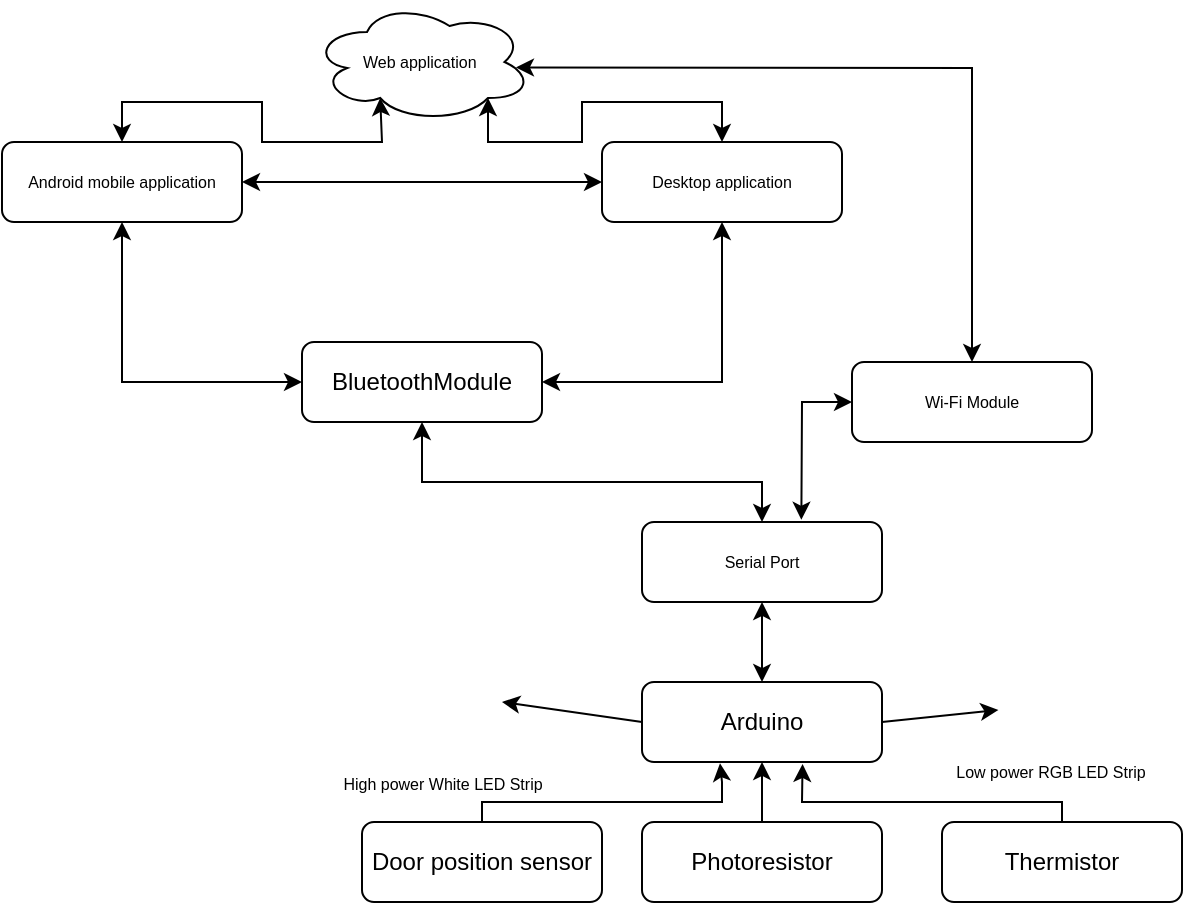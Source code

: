 <mxfile version="19.0.0" type="github">
  <diagram id="C5RBs43oDa-KdzZeNtuy" name="Page-1">
    <mxGraphModel dx="981" dy="548" grid="1" gridSize="10" guides="1" tooltips="1" connect="1" arrows="1" fold="1" page="1" pageScale="1" pageWidth="827" pageHeight="1169" math="0" shadow="0">
      <root>
        <mxCell id="WIyWlLk6GJQsqaUBKTNV-0" />
        <mxCell id="WIyWlLk6GJQsqaUBKTNV-1" parent="WIyWlLk6GJQsqaUBKTNV-0" />
        <mxCell id="WIyWlLk6GJQsqaUBKTNV-3" value="BluetoothModule" style="rounded=1;whiteSpace=wrap;html=1;fontSize=12;glass=0;strokeWidth=1;shadow=0;" parent="WIyWlLk6GJQsqaUBKTNV-1" vertex="1">
          <mxGeometry x="270" y="170" width="120" height="40" as="geometry" />
        </mxCell>
        <mxCell id="4571ESCaGWZOCcR15NVQ-0" value="Arduino" style="rounded=1;whiteSpace=wrap;html=1;fontSize=12;glass=0;strokeWidth=1;shadow=0;" vertex="1" parent="WIyWlLk6GJQsqaUBKTNV-1">
          <mxGeometry x="440" y="340" width="120" height="40" as="geometry" />
        </mxCell>
        <mxCell id="4571ESCaGWZOCcR15NVQ-2" value="Door position sensor" style="rounded=1;whiteSpace=wrap;html=1;" vertex="1" parent="WIyWlLk6GJQsqaUBKTNV-1">
          <mxGeometry x="300" y="410" width="120" height="40" as="geometry" />
        </mxCell>
        <mxCell id="4571ESCaGWZOCcR15NVQ-3" value="" style="endArrow=classic;html=1;rounded=0;entryX=0.325;entryY=1.017;entryDx=0;entryDy=0;entryPerimeter=0;" edge="1" parent="WIyWlLk6GJQsqaUBKTNV-1" target="4571ESCaGWZOCcR15NVQ-0">
          <mxGeometry width="50" height="50" relative="1" as="geometry">
            <mxPoint x="360" y="410" as="sourcePoint" />
            <mxPoint x="630" y="330" as="targetPoint" />
            <Array as="points">
              <mxPoint x="360" y="400" />
              <mxPoint x="480" y="400" />
              <mxPoint x="480" y="390" />
            </Array>
          </mxGeometry>
        </mxCell>
        <mxCell id="4571ESCaGWZOCcR15NVQ-4" value="Photoresistor" style="rounded=1;whiteSpace=wrap;html=1;" vertex="1" parent="WIyWlLk6GJQsqaUBKTNV-1">
          <mxGeometry x="440" y="410" width="120" height="40" as="geometry" />
        </mxCell>
        <mxCell id="4571ESCaGWZOCcR15NVQ-5" value="" style="endArrow=classic;html=1;rounded=0;exitX=0.5;exitY=0;exitDx=0;exitDy=0;entryX=0.5;entryY=1;entryDx=0;entryDy=0;" edge="1" parent="WIyWlLk6GJQsqaUBKTNV-1" source="4571ESCaGWZOCcR15NVQ-4" target="4571ESCaGWZOCcR15NVQ-0">
          <mxGeometry width="50" height="50" relative="1" as="geometry">
            <mxPoint x="580" y="380" as="sourcePoint" />
            <mxPoint x="630" y="330" as="targetPoint" />
          </mxGeometry>
        </mxCell>
        <mxCell id="4571ESCaGWZOCcR15NVQ-6" value="Thermistor" style="rounded=1;whiteSpace=wrap;html=1;" vertex="1" parent="WIyWlLk6GJQsqaUBKTNV-1">
          <mxGeometry x="590" y="410" width="120" height="40" as="geometry" />
        </mxCell>
        <mxCell id="4571ESCaGWZOCcR15NVQ-7" value="" style="endArrow=classic;html=1;rounded=0;exitX=0.5;exitY=0;exitDx=0;exitDy=0;entryX=0.669;entryY=1.025;entryDx=0;entryDy=0;entryPerimeter=0;" edge="1" parent="WIyWlLk6GJQsqaUBKTNV-1" source="4571ESCaGWZOCcR15NVQ-6" target="4571ESCaGWZOCcR15NVQ-0">
          <mxGeometry width="50" height="50" relative="1" as="geometry">
            <mxPoint x="580" y="380" as="sourcePoint" />
            <mxPoint x="630" y="330" as="targetPoint" />
            <Array as="points">
              <mxPoint x="650" y="400" />
              <mxPoint x="520" y="400" />
            </Array>
          </mxGeometry>
        </mxCell>
        <mxCell id="4571ESCaGWZOCcR15NVQ-11" value="" style="endArrow=classic;html=1;rounded=0;fontSize=8;entryX=-0.037;entryY=0.583;entryDx=0;entryDy=0;entryPerimeter=0;" edge="1" parent="WIyWlLk6GJQsqaUBKTNV-1" target="4571ESCaGWZOCcR15NVQ-12">
          <mxGeometry width="50" height="50" relative="1" as="geometry">
            <mxPoint x="560" y="360" as="sourcePoint" />
            <mxPoint x="620" y="360" as="targetPoint" />
          </mxGeometry>
        </mxCell>
        <mxCell id="4571ESCaGWZOCcR15NVQ-12" value="Low power RGB LED Strip" style="shape=image;html=1;verticalAlign=top;verticalLabelPosition=bottom;labelBackgroundColor=#ffffff;imageAspect=0;aspect=fixed;image=https://cdn2.iconfinder.com/data/icons/boxicons-solid-vol-1/24/bxs-bulb-128.png;fontSize=8;" vertex="1" parent="WIyWlLk6GJQsqaUBKTNV-1">
          <mxGeometry x="620" y="326" width="48" height="48" as="geometry" />
        </mxCell>
        <mxCell id="4571ESCaGWZOCcR15NVQ-13" value="High power White LED Strip" style="shape=image;html=1;verticalAlign=top;verticalLabelPosition=bottom;labelBackgroundColor=#ffffff;imageAspect=0;aspect=fixed;image=https://cdn2.iconfinder.com/data/icons/valentine-day-16/512/686_bulb_love_heart_wedding_valentine_valentines_day_love-128.png;fontSize=8;" vertex="1" parent="WIyWlLk6GJQsqaUBKTNV-1">
          <mxGeometry x="310" y="320" width="60" height="60" as="geometry" />
        </mxCell>
        <mxCell id="4571ESCaGWZOCcR15NVQ-14" value="" style="endArrow=classic;html=1;rounded=0;fontSize=8;exitX=0;exitY=0.5;exitDx=0;exitDy=0;entryX=1;entryY=0.5;entryDx=0;entryDy=0;" edge="1" parent="WIyWlLk6GJQsqaUBKTNV-1" source="4571ESCaGWZOCcR15NVQ-0" target="4571ESCaGWZOCcR15NVQ-13">
          <mxGeometry width="50" height="50" relative="1" as="geometry">
            <mxPoint x="460" y="340" as="sourcePoint" />
            <mxPoint x="510" y="290" as="targetPoint" />
          </mxGeometry>
        </mxCell>
        <mxCell id="4571ESCaGWZOCcR15NVQ-15" value="Android mobile application" style="rounded=1;whiteSpace=wrap;html=1;fontSize=8;" vertex="1" parent="WIyWlLk6GJQsqaUBKTNV-1">
          <mxGeometry x="120" y="70" width="120" height="40" as="geometry" />
        </mxCell>
        <mxCell id="4571ESCaGWZOCcR15NVQ-16" value="Desktop application" style="rounded=1;whiteSpace=wrap;html=1;fontSize=8;" vertex="1" parent="WIyWlLk6GJQsqaUBKTNV-1">
          <mxGeometry x="420" y="70" width="120" height="40" as="geometry" />
        </mxCell>
        <mxCell id="4571ESCaGWZOCcR15NVQ-17" value="" style="endArrow=classic;startArrow=classic;html=1;rounded=0;fontSize=8;entryX=0.5;entryY=1;entryDx=0;entryDy=0;exitX=0;exitY=0.5;exitDx=0;exitDy=0;" edge="1" parent="WIyWlLk6GJQsqaUBKTNV-1" source="WIyWlLk6GJQsqaUBKTNV-3" target="4571ESCaGWZOCcR15NVQ-15">
          <mxGeometry width="50" height="50" relative="1" as="geometry">
            <mxPoint x="220" y="200" as="sourcePoint" />
            <mxPoint x="270" y="120" as="targetPoint" />
            <Array as="points">
              <mxPoint x="180" y="190" />
            </Array>
          </mxGeometry>
        </mxCell>
        <mxCell id="4571ESCaGWZOCcR15NVQ-19" value="" style="endArrow=classic;startArrow=classic;html=1;rounded=0;fontSize=8;entryX=0.5;entryY=1;entryDx=0;entryDy=0;exitX=1;exitY=0.5;exitDx=0;exitDy=0;" edge="1" parent="WIyWlLk6GJQsqaUBKTNV-1" source="WIyWlLk6GJQsqaUBKTNV-3" target="4571ESCaGWZOCcR15NVQ-16">
          <mxGeometry width="50" height="50" relative="1" as="geometry">
            <mxPoint x="400" y="180" as="sourcePoint" />
            <mxPoint x="450" y="130" as="targetPoint" />
            <Array as="points">
              <mxPoint x="480" y="190" />
            </Array>
          </mxGeometry>
        </mxCell>
        <mxCell id="4571ESCaGWZOCcR15NVQ-20" value="Web application&amp;nbsp;" style="ellipse;shape=cloud;whiteSpace=wrap;html=1;fontSize=8;" vertex="1" parent="WIyWlLk6GJQsqaUBKTNV-1">
          <mxGeometry x="275" width="110" height="60" as="geometry" />
        </mxCell>
        <mxCell id="4571ESCaGWZOCcR15NVQ-23" value="Serial Port" style="rounded=1;whiteSpace=wrap;html=1;fontSize=8;" vertex="1" parent="WIyWlLk6GJQsqaUBKTNV-1">
          <mxGeometry x="440" y="260" width="120" height="40" as="geometry" />
        </mxCell>
        <mxCell id="4571ESCaGWZOCcR15NVQ-25" value="" style="endArrow=classic;startArrow=classic;html=1;rounded=0;fontSize=8;entryX=0.5;entryY=1;entryDx=0;entryDy=0;exitX=0.5;exitY=0;exitDx=0;exitDy=0;" edge="1" parent="WIyWlLk6GJQsqaUBKTNV-1" source="4571ESCaGWZOCcR15NVQ-23" target="WIyWlLk6GJQsqaUBKTNV-3">
          <mxGeometry width="50" height="50" relative="1" as="geometry">
            <mxPoint x="220" y="210" as="sourcePoint" />
            <mxPoint x="270" y="160" as="targetPoint" />
            <Array as="points">
              <mxPoint x="500" y="240" />
              <mxPoint x="330" y="240" />
            </Array>
          </mxGeometry>
        </mxCell>
        <mxCell id="4571ESCaGWZOCcR15NVQ-26" value="" style="endArrow=classic;startArrow=classic;html=1;rounded=0;fontSize=8;exitX=0.5;exitY=0;exitDx=0;exitDy=0;entryX=0.5;entryY=1;entryDx=0;entryDy=0;" edge="1" parent="WIyWlLk6GJQsqaUBKTNV-1" source="4571ESCaGWZOCcR15NVQ-0" target="4571ESCaGWZOCcR15NVQ-23">
          <mxGeometry width="50" height="50" relative="1" as="geometry">
            <mxPoint x="370" y="210" as="sourcePoint" />
            <mxPoint x="420" y="160" as="targetPoint" />
          </mxGeometry>
        </mxCell>
        <mxCell id="4571ESCaGWZOCcR15NVQ-27" value="" style="endArrow=classic;startArrow=classic;html=1;rounded=0;fontSize=8;entryX=0;entryY=0.5;entryDx=0;entryDy=0;exitX=1;exitY=0.5;exitDx=0;exitDy=0;" edge="1" parent="WIyWlLk6GJQsqaUBKTNV-1" source="4571ESCaGWZOCcR15NVQ-15" target="4571ESCaGWZOCcR15NVQ-16">
          <mxGeometry width="50" height="50" relative="1" as="geometry">
            <mxPoint x="330" y="200" as="sourcePoint" />
            <mxPoint x="380" y="150" as="targetPoint" />
          </mxGeometry>
        </mxCell>
        <mxCell id="4571ESCaGWZOCcR15NVQ-28" value="Wi-Fi Module" style="rounded=1;whiteSpace=wrap;html=1;fontSize=8;" vertex="1" parent="WIyWlLk6GJQsqaUBKTNV-1">
          <mxGeometry x="545" y="180" width="120" height="40" as="geometry" />
        </mxCell>
        <mxCell id="4571ESCaGWZOCcR15NVQ-29" value="" style="endArrow=classic;startArrow=classic;html=1;rounded=0;fontSize=8;entryX=0.927;entryY=0.545;entryDx=0;entryDy=0;entryPerimeter=0;exitX=0.5;exitY=0;exitDx=0;exitDy=0;" edge="1" parent="WIyWlLk6GJQsqaUBKTNV-1" source="4571ESCaGWZOCcR15NVQ-28" target="4571ESCaGWZOCcR15NVQ-20">
          <mxGeometry width="50" height="50" relative="1" as="geometry">
            <mxPoint x="220" y="210" as="sourcePoint" />
            <mxPoint x="270" y="160" as="targetPoint" />
            <Array as="points">
              <mxPoint x="605" y="33" />
            </Array>
          </mxGeometry>
        </mxCell>
        <mxCell id="4571ESCaGWZOCcR15NVQ-30" value="" style="endArrow=classic;startArrow=classic;html=1;rounded=0;fontSize=8;entryX=0;entryY=0.5;entryDx=0;entryDy=0;exitX=0.664;exitY=-0.028;exitDx=0;exitDy=0;exitPerimeter=0;" edge="1" parent="WIyWlLk6GJQsqaUBKTNV-1" source="4571ESCaGWZOCcR15NVQ-23" target="4571ESCaGWZOCcR15NVQ-28">
          <mxGeometry width="50" height="50" relative="1" as="geometry">
            <mxPoint x="220" y="210" as="sourcePoint" />
            <mxPoint x="270" y="160" as="targetPoint" />
            <Array as="points">
              <mxPoint x="520" y="200" />
            </Array>
          </mxGeometry>
        </mxCell>
        <mxCell id="4571ESCaGWZOCcR15NVQ-32" value="" style="endArrow=classic;startArrow=classic;html=1;rounded=0;fontSize=8;entryX=0.31;entryY=0.8;entryDx=0;entryDy=0;entryPerimeter=0;exitX=0.5;exitY=0;exitDx=0;exitDy=0;" edge="1" parent="WIyWlLk6GJQsqaUBKTNV-1" source="4571ESCaGWZOCcR15NVQ-15" target="4571ESCaGWZOCcR15NVQ-20">
          <mxGeometry width="50" height="50" relative="1" as="geometry">
            <mxPoint x="220" y="210" as="sourcePoint" />
            <mxPoint x="270" y="160" as="targetPoint" />
            <Array as="points">
              <mxPoint x="180" y="50" />
              <mxPoint x="250" y="50" />
              <mxPoint x="250" y="70" />
              <mxPoint x="310" y="70" />
            </Array>
          </mxGeometry>
        </mxCell>
        <mxCell id="4571ESCaGWZOCcR15NVQ-33" value="" style="endArrow=classic;startArrow=classic;html=1;rounded=0;fontSize=8;entryX=0.5;entryY=0;entryDx=0;entryDy=0;exitX=0.8;exitY=0.8;exitDx=0;exitDy=0;exitPerimeter=0;" edge="1" parent="WIyWlLk6GJQsqaUBKTNV-1" source="4571ESCaGWZOCcR15NVQ-20" target="4571ESCaGWZOCcR15NVQ-16">
          <mxGeometry width="50" height="50" relative="1" as="geometry">
            <mxPoint x="220" y="210" as="sourcePoint" />
            <mxPoint x="270" y="160" as="targetPoint" />
            <Array as="points">
              <mxPoint x="363" y="70" />
              <mxPoint x="410" y="70" />
              <mxPoint x="410" y="50" />
              <mxPoint x="480" y="50" />
            </Array>
          </mxGeometry>
        </mxCell>
      </root>
    </mxGraphModel>
  </diagram>
</mxfile>
